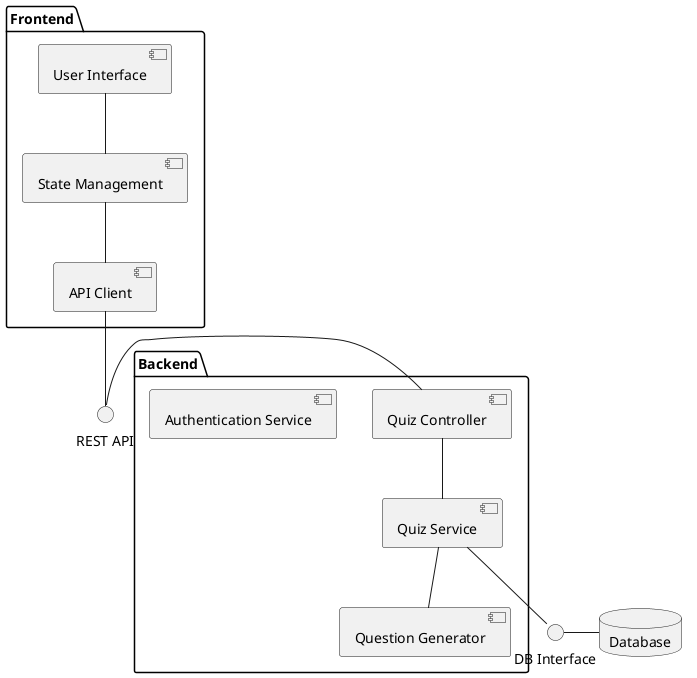 @startuml "Quiz Application Components"

package "Frontend" {
    [User Interface] as UI
    [State Management] as SM
    [API Client] as AC
}

package "Backend" {
    [Authentication Service] as AS
    [Quiz Controller] as QC
    [Quiz Service] as QS
    [Question Generator] as QG
}

database "Database" as DB

interface "REST API" as API
interface "DB Interface" as DBI

UI -- SM
SM -- AC
AC -- API
API - QC
QC -- QS
QS -- QG
QS -- DBI
DBI - DB

@enduml

